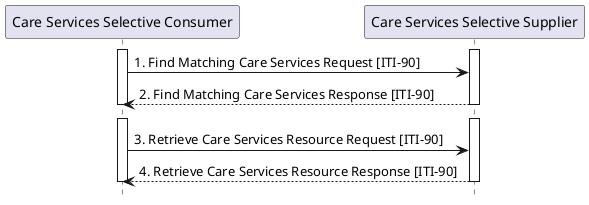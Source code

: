 @startuml
hide footbox
participant "Care Services Selective Consumer" as Client
participant "Care Services Selective Supplier" as Server
activate Client
activate Server
Client -> Server : 1. Find Matching Care Services Request [ITI-90]
Server --> Client : 2. Find Matching Care Services Response [ITI-90]
deactivate Client
deactivate Server

Client -[hidden]> Server
activate Client
activate Server
Client -> Server : 3. Retrieve Care Services Resource Request [ITI-90]
Server --> Client : 4. Retrieve Care Services Resource Response [ITI-90]
deactivate Client
deactivate Server
@enduml
